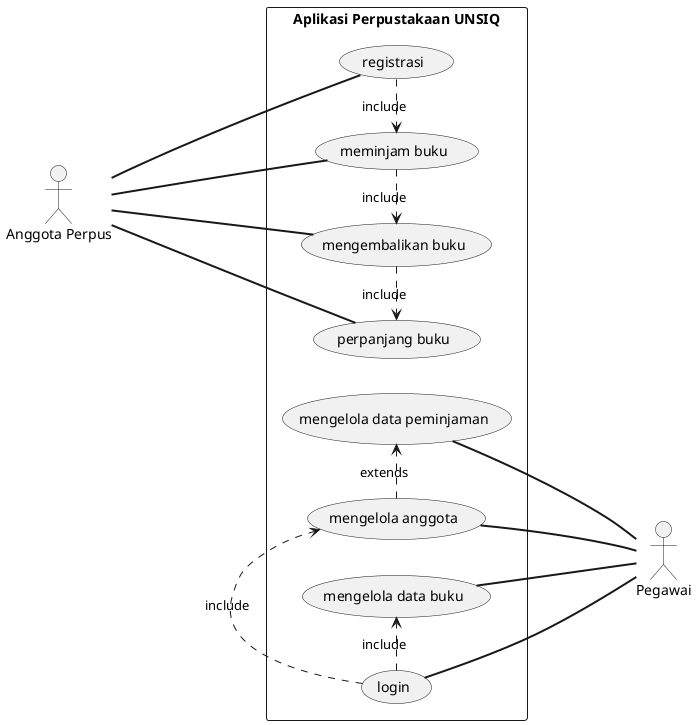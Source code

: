 @startuml usecase app perpus
left to right direction
actor "Pegawai" as pegawai
actor "Anggota Perpus" as anggota

rectangle "Aplikasi Perpustakaan UNSIQ" as aplikas_perpus{

    anggota === (registrasi)
    anggota === (meminjam buku)
    anggota === (mengembalikan buku)
    anggota === (perpanjang buku)


    (login) === pegawai
    (mengelola data buku) === pegawai
    (mengelola data peminjaman) === pegawai
    (mengelola anggota) === pegawai

    (registrasi) .> (meminjam buku):include
    (meminjam buku) .> (mengembalikan buku):include
    (mengembalikan buku) .> (perpanjang buku):include

    (mengelola anggota) .> (mengelola data peminjaman):extends
    (login) .> (mengelola anggota):include
    (login) .> (mengelola data buku):include
    
    


}


@enduml
